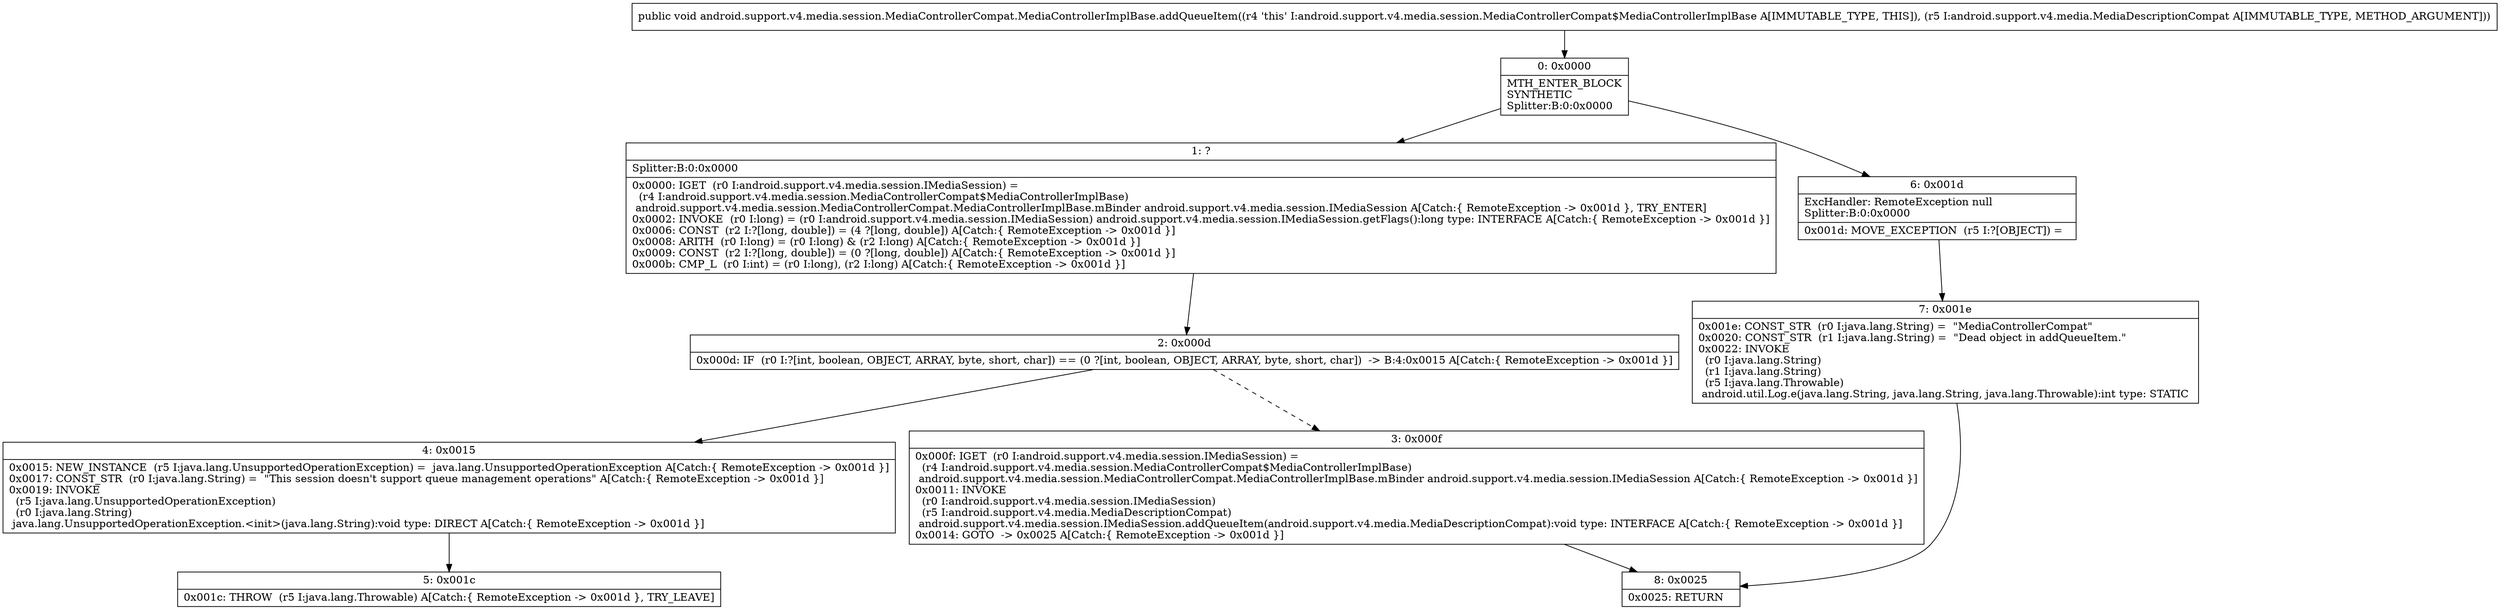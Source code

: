 digraph "CFG forandroid.support.v4.media.session.MediaControllerCompat.MediaControllerImplBase.addQueueItem(Landroid\/support\/v4\/media\/MediaDescriptionCompat;)V" {
Node_0 [shape=record,label="{0\:\ 0x0000|MTH_ENTER_BLOCK\lSYNTHETIC\lSplitter:B:0:0x0000\l}"];
Node_1 [shape=record,label="{1\:\ ?|Splitter:B:0:0x0000\l|0x0000: IGET  (r0 I:android.support.v4.media.session.IMediaSession) = \l  (r4 I:android.support.v4.media.session.MediaControllerCompat$MediaControllerImplBase)\l android.support.v4.media.session.MediaControllerCompat.MediaControllerImplBase.mBinder android.support.v4.media.session.IMediaSession A[Catch:\{ RemoteException \-\> 0x001d \}, TRY_ENTER]\l0x0002: INVOKE  (r0 I:long) = (r0 I:android.support.v4.media.session.IMediaSession) android.support.v4.media.session.IMediaSession.getFlags():long type: INTERFACE A[Catch:\{ RemoteException \-\> 0x001d \}]\l0x0006: CONST  (r2 I:?[long, double]) = (4 ?[long, double]) A[Catch:\{ RemoteException \-\> 0x001d \}]\l0x0008: ARITH  (r0 I:long) = (r0 I:long) & (r2 I:long) A[Catch:\{ RemoteException \-\> 0x001d \}]\l0x0009: CONST  (r2 I:?[long, double]) = (0 ?[long, double]) A[Catch:\{ RemoteException \-\> 0x001d \}]\l0x000b: CMP_L  (r0 I:int) = (r0 I:long), (r2 I:long) A[Catch:\{ RemoteException \-\> 0x001d \}]\l}"];
Node_2 [shape=record,label="{2\:\ 0x000d|0x000d: IF  (r0 I:?[int, boolean, OBJECT, ARRAY, byte, short, char]) == (0 ?[int, boolean, OBJECT, ARRAY, byte, short, char])  \-\> B:4:0x0015 A[Catch:\{ RemoteException \-\> 0x001d \}]\l}"];
Node_3 [shape=record,label="{3\:\ 0x000f|0x000f: IGET  (r0 I:android.support.v4.media.session.IMediaSession) = \l  (r4 I:android.support.v4.media.session.MediaControllerCompat$MediaControllerImplBase)\l android.support.v4.media.session.MediaControllerCompat.MediaControllerImplBase.mBinder android.support.v4.media.session.IMediaSession A[Catch:\{ RemoteException \-\> 0x001d \}]\l0x0011: INVOKE  \l  (r0 I:android.support.v4.media.session.IMediaSession)\l  (r5 I:android.support.v4.media.MediaDescriptionCompat)\l android.support.v4.media.session.IMediaSession.addQueueItem(android.support.v4.media.MediaDescriptionCompat):void type: INTERFACE A[Catch:\{ RemoteException \-\> 0x001d \}]\l0x0014: GOTO  \-\> 0x0025 A[Catch:\{ RemoteException \-\> 0x001d \}]\l}"];
Node_4 [shape=record,label="{4\:\ 0x0015|0x0015: NEW_INSTANCE  (r5 I:java.lang.UnsupportedOperationException) =  java.lang.UnsupportedOperationException A[Catch:\{ RemoteException \-\> 0x001d \}]\l0x0017: CONST_STR  (r0 I:java.lang.String) =  \"This session doesn't support queue management operations\" A[Catch:\{ RemoteException \-\> 0x001d \}]\l0x0019: INVOKE  \l  (r5 I:java.lang.UnsupportedOperationException)\l  (r0 I:java.lang.String)\l java.lang.UnsupportedOperationException.\<init\>(java.lang.String):void type: DIRECT A[Catch:\{ RemoteException \-\> 0x001d \}]\l}"];
Node_5 [shape=record,label="{5\:\ 0x001c|0x001c: THROW  (r5 I:java.lang.Throwable) A[Catch:\{ RemoteException \-\> 0x001d \}, TRY_LEAVE]\l}"];
Node_6 [shape=record,label="{6\:\ 0x001d|ExcHandler: RemoteException null\lSplitter:B:0:0x0000\l|0x001d: MOVE_EXCEPTION  (r5 I:?[OBJECT]) =  \l}"];
Node_7 [shape=record,label="{7\:\ 0x001e|0x001e: CONST_STR  (r0 I:java.lang.String) =  \"MediaControllerCompat\" \l0x0020: CONST_STR  (r1 I:java.lang.String) =  \"Dead object in addQueueItem.\" \l0x0022: INVOKE  \l  (r0 I:java.lang.String)\l  (r1 I:java.lang.String)\l  (r5 I:java.lang.Throwable)\l android.util.Log.e(java.lang.String, java.lang.String, java.lang.Throwable):int type: STATIC \l}"];
Node_8 [shape=record,label="{8\:\ 0x0025|0x0025: RETURN   \l}"];
MethodNode[shape=record,label="{public void android.support.v4.media.session.MediaControllerCompat.MediaControllerImplBase.addQueueItem((r4 'this' I:android.support.v4.media.session.MediaControllerCompat$MediaControllerImplBase A[IMMUTABLE_TYPE, THIS]), (r5 I:android.support.v4.media.MediaDescriptionCompat A[IMMUTABLE_TYPE, METHOD_ARGUMENT])) }"];
MethodNode -> Node_0;
Node_0 -> Node_1;
Node_0 -> Node_6;
Node_1 -> Node_2;
Node_2 -> Node_3[style=dashed];
Node_2 -> Node_4;
Node_3 -> Node_8;
Node_4 -> Node_5;
Node_6 -> Node_7;
Node_7 -> Node_8;
}

